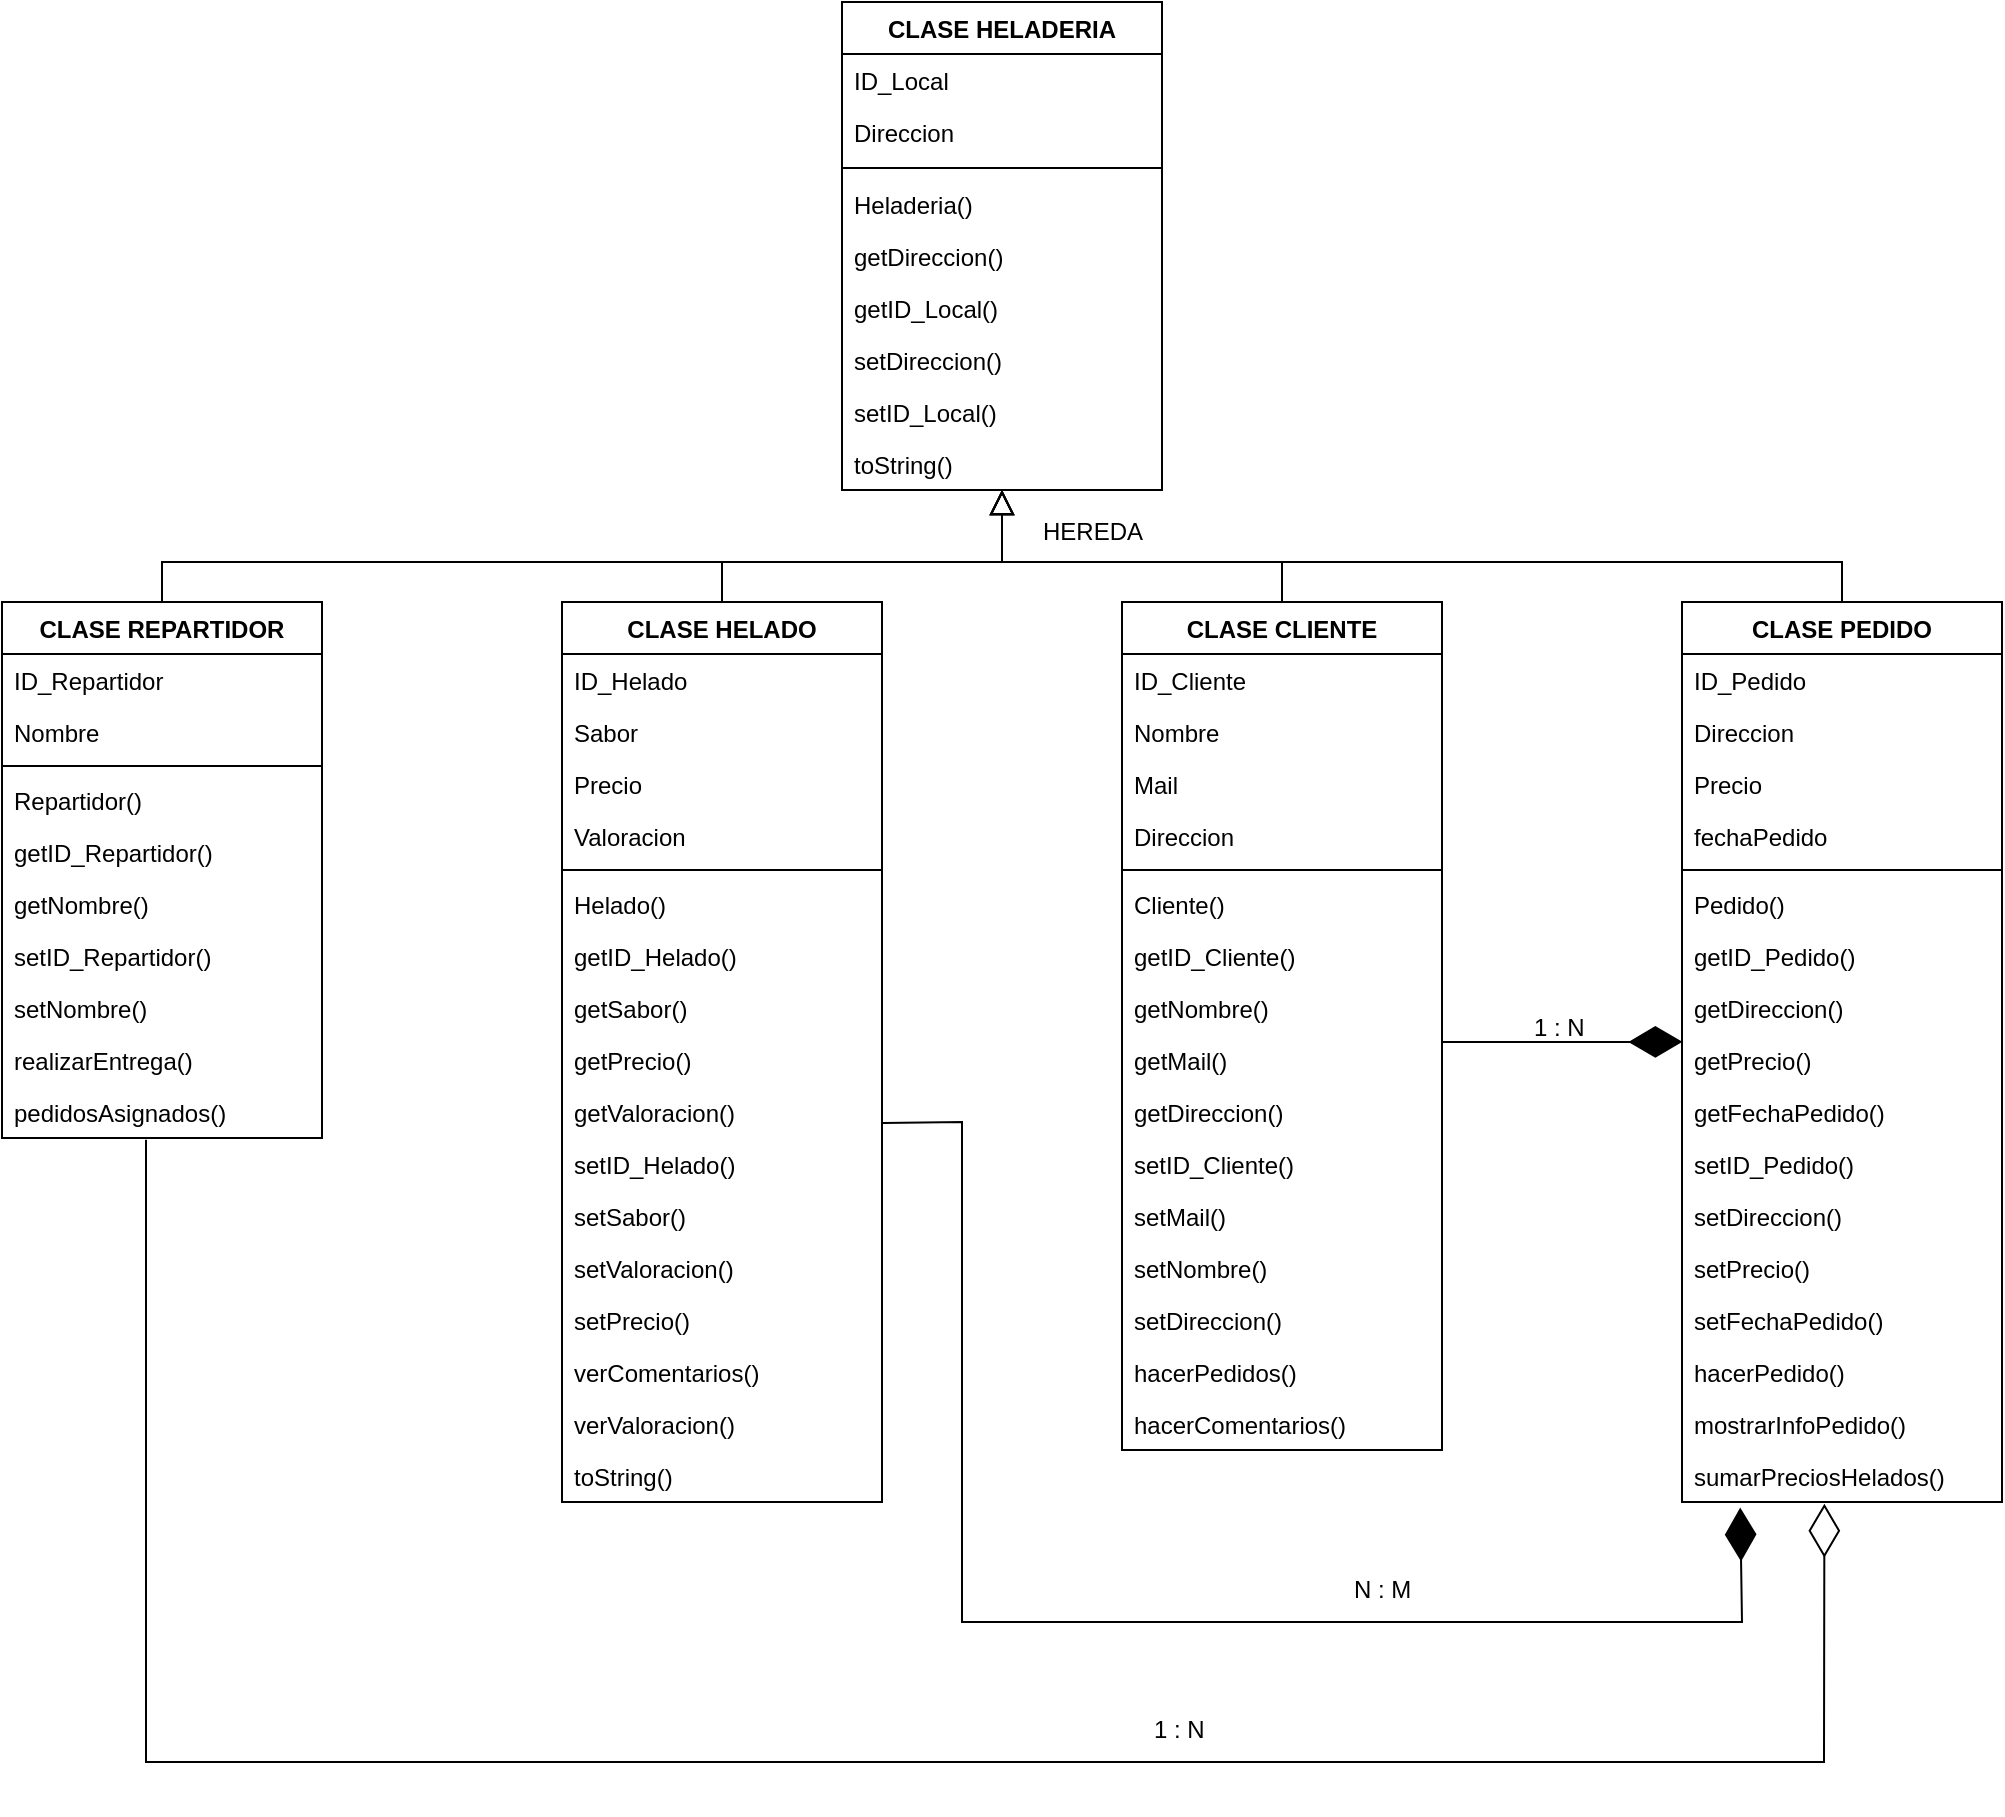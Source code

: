 <mxfile version="24.3.0" type="device">
  <diagram id="C5RBs43oDa-KdzZeNtuy" name="Page-1">
    <mxGraphModel dx="4261" dy="1418" grid="1" gridSize="10" guides="1" tooltips="1" connect="1" arrows="1" fold="1" page="1" pageScale="1" pageWidth="827" pageHeight="1169" math="0" shadow="0">
      <root>
        <mxCell id="WIyWlLk6GJQsqaUBKTNV-0" />
        <mxCell id="WIyWlLk6GJQsqaUBKTNV-1" parent="WIyWlLk6GJQsqaUBKTNV-0" />
        <mxCell id="jjuekwnC7UtyecZjWXf9-85" value="CLASE HELADERIA" style="swimlane;fontStyle=1;align=center;verticalAlign=top;childLayout=stackLayout;horizontal=1;startSize=26;horizontalStack=0;resizeParent=1;resizeParentMax=0;resizeLast=0;collapsible=1;marginBottom=0;whiteSpace=wrap;html=1;" vertex="1" parent="WIyWlLk6GJQsqaUBKTNV-1">
          <mxGeometry x="-1180" y="50" width="160" height="244" as="geometry">
            <mxRectangle x="120" y="106" width="150" height="30" as="alternateBounds" />
          </mxGeometry>
        </mxCell>
        <mxCell id="jjuekwnC7UtyecZjWXf9-86" value="ID_Local" style="text;strokeColor=none;fillColor=none;align=left;verticalAlign=top;spacingLeft=4;spacingRight=4;overflow=hidden;rotatable=0;points=[[0,0.5],[1,0.5]];portConstraint=eastwest;whiteSpace=wrap;html=1;" vertex="1" parent="jjuekwnC7UtyecZjWXf9-85">
          <mxGeometry y="26" width="160" height="26" as="geometry" />
        </mxCell>
        <mxCell id="jjuekwnC7UtyecZjWXf9-87" value="Direccion" style="text;strokeColor=none;fillColor=none;align=left;verticalAlign=top;spacingLeft=4;spacingRight=4;overflow=hidden;rotatable=0;points=[[0,0.5],[1,0.5]];portConstraint=eastwest;whiteSpace=wrap;html=1;" vertex="1" parent="jjuekwnC7UtyecZjWXf9-85">
          <mxGeometry y="52" width="160" height="26" as="geometry" />
        </mxCell>
        <mxCell id="jjuekwnC7UtyecZjWXf9-88" value="" style="line;strokeWidth=1;fillColor=none;align=left;verticalAlign=middle;spacingTop=-1;spacingLeft=3;spacingRight=3;rotatable=0;labelPosition=right;points=[];portConstraint=eastwest;strokeColor=inherit;" vertex="1" parent="jjuekwnC7UtyecZjWXf9-85">
          <mxGeometry y="78" width="160" height="10" as="geometry" />
        </mxCell>
        <mxCell id="jjuekwnC7UtyecZjWXf9-89" value="Heladeria()" style="text;strokeColor=none;fillColor=none;align=left;verticalAlign=top;spacingLeft=4;spacingRight=4;overflow=hidden;rotatable=0;points=[[0,0.5],[1,0.5]];portConstraint=eastwest;whiteSpace=wrap;html=1;" vertex="1" parent="jjuekwnC7UtyecZjWXf9-85">
          <mxGeometry y="88" width="160" height="26" as="geometry" />
        </mxCell>
        <mxCell id="jjuekwnC7UtyecZjWXf9-90" value="getDireccion()" style="text;strokeColor=none;fillColor=none;align=left;verticalAlign=top;spacingLeft=4;spacingRight=4;overflow=hidden;rotatable=0;points=[[0,0.5],[1,0.5]];portConstraint=eastwest;whiteSpace=wrap;html=1;" vertex="1" parent="jjuekwnC7UtyecZjWXf9-85">
          <mxGeometry y="114" width="160" height="26" as="geometry" />
        </mxCell>
        <mxCell id="jjuekwnC7UtyecZjWXf9-91" value="getID_Local()" style="text;strokeColor=none;fillColor=none;align=left;verticalAlign=top;spacingLeft=4;spacingRight=4;overflow=hidden;rotatable=0;points=[[0,0.5],[1,0.5]];portConstraint=eastwest;whiteSpace=wrap;html=1;" vertex="1" parent="jjuekwnC7UtyecZjWXf9-85">
          <mxGeometry y="140" width="160" height="26" as="geometry" />
        </mxCell>
        <mxCell id="jjuekwnC7UtyecZjWXf9-92" value="setDireccion()" style="text;strokeColor=none;fillColor=none;align=left;verticalAlign=top;spacingLeft=4;spacingRight=4;overflow=hidden;rotatable=0;points=[[0,0.5],[1,0.5]];portConstraint=eastwest;whiteSpace=wrap;html=1;" vertex="1" parent="jjuekwnC7UtyecZjWXf9-85">
          <mxGeometry y="166" width="160" height="26" as="geometry" />
        </mxCell>
        <mxCell id="jjuekwnC7UtyecZjWXf9-93" value="setID_Local()" style="text;strokeColor=none;fillColor=none;align=left;verticalAlign=top;spacingLeft=4;spacingRight=4;overflow=hidden;rotatable=0;points=[[0,0.5],[1,0.5]];portConstraint=eastwest;whiteSpace=wrap;html=1;" vertex="1" parent="jjuekwnC7UtyecZjWXf9-85">
          <mxGeometry y="192" width="160" height="26" as="geometry" />
        </mxCell>
        <mxCell id="jjuekwnC7UtyecZjWXf9-94" value="toString()" style="text;strokeColor=none;fillColor=none;align=left;verticalAlign=top;spacingLeft=4;spacingRight=4;overflow=hidden;rotatable=0;points=[[0,0.5],[1,0.5]];portConstraint=eastwest;whiteSpace=wrap;html=1;" vertex="1" parent="jjuekwnC7UtyecZjWXf9-85">
          <mxGeometry y="218" width="160" height="26" as="geometry" />
        </mxCell>
        <mxCell id="jjuekwnC7UtyecZjWXf9-95" value="CLASE CLIENTE" style="swimlane;fontStyle=1;align=center;verticalAlign=top;childLayout=stackLayout;horizontal=1;startSize=26;horizontalStack=0;resizeParent=1;resizeParentMax=0;resizeLast=0;collapsible=1;marginBottom=0;whiteSpace=wrap;html=1;" vertex="1" parent="WIyWlLk6GJQsqaUBKTNV-1">
          <mxGeometry x="-1040" y="350" width="160" height="424" as="geometry">
            <mxRectangle x="50" y="320" width="130" height="30" as="alternateBounds" />
          </mxGeometry>
        </mxCell>
        <mxCell id="jjuekwnC7UtyecZjWXf9-96" value="ID_Cliente" style="text;strokeColor=none;fillColor=none;align=left;verticalAlign=top;spacingLeft=4;spacingRight=4;overflow=hidden;rotatable=0;points=[[0,0.5],[1,0.5]];portConstraint=eastwest;whiteSpace=wrap;html=1;" vertex="1" parent="jjuekwnC7UtyecZjWXf9-95">
          <mxGeometry y="26" width="160" height="26" as="geometry" />
        </mxCell>
        <mxCell id="jjuekwnC7UtyecZjWXf9-97" value="Nombre" style="text;strokeColor=none;fillColor=none;align=left;verticalAlign=top;spacingLeft=4;spacingRight=4;overflow=hidden;rotatable=0;points=[[0,0.5],[1,0.5]];portConstraint=eastwest;whiteSpace=wrap;html=1;" vertex="1" parent="jjuekwnC7UtyecZjWXf9-95">
          <mxGeometry y="52" width="160" height="26" as="geometry" />
        </mxCell>
        <mxCell id="jjuekwnC7UtyecZjWXf9-98" value="Mail" style="text;strokeColor=none;fillColor=none;align=left;verticalAlign=top;spacingLeft=4;spacingRight=4;overflow=hidden;rotatable=0;points=[[0,0.5],[1,0.5]];portConstraint=eastwest;whiteSpace=wrap;html=1;" vertex="1" parent="jjuekwnC7UtyecZjWXf9-95">
          <mxGeometry y="78" width="160" height="26" as="geometry" />
        </mxCell>
        <mxCell id="jjuekwnC7UtyecZjWXf9-99" value="Direccion" style="text;strokeColor=none;fillColor=none;align=left;verticalAlign=top;spacingLeft=4;spacingRight=4;overflow=hidden;rotatable=0;points=[[0,0.5],[1,0.5]];portConstraint=eastwest;whiteSpace=wrap;html=1;" vertex="1" parent="jjuekwnC7UtyecZjWXf9-95">
          <mxGeometry y="104" width="160" height="26" as="geometry" />
        </mxCell>
        <mxCell id="jjuekwnC7UtyecZjWXf9-100" value="" style="line;strokeWidth=1;fillColor=none;align=left;verticalAlign=middle;spacingTop=-1;spacingLeft=3;spacingRight=3;rotatable=0;labelPosition=right;points=[];portConstraint=eastwest;strokeColor=inherit;" vertex="1" parent="jjuekwnC7UtyecZjWXf9-95">
          <mxGeometry y="130" width="160" height="8" as="geometry" />
        </mxCell>
        <mxCell id="jjuekwnC7UtyecZjWXf9-101" value="Cliente()" style="text;strokeColor=none;fillColor=none;align=left;verticalAlign=top;spacingLeft=4;spacingRight=4;overflow=hidden;rotatable=0;points=[[0,0.5],[1,0.5]];portConstraint=eastwest;whiteSpace=wrap;html=1;" vertex="1" parent="jjuekwnC7UtyecZjWXf9-95">
          <mxGeometry y="138" width="160" height="26" as="geometry" />
        </mxCell>
        <mxCell id="jjuekwnC7UtyecZjWXf9-102" value="getID_Cliente()" style="text;strokeColor=none;fillColor=none;align=left;verticalAlign=top;spacingLeft=4;spacingRight=4;overflow=hidden;rotatable=0;points=[[0,0.5],[1,0.5]];portConstraint=eastwest;whiteSpace=wrap;html=1;" vertex="1" parent="jjuekwnC7UtyecZjWXf9-95">
          <mxGeometry y="164" width="160" height="26" as="geometry" />
        </mxCell>
        <mxCell id="jjuekwnC7UtyecZjWXf9-103" value="getNombre()" style="text;strokeColor=none;fillColor=none;align=left;verticalAlign=top;spacingLeft=4;spacingRight=4;overflow=hidden;rotatable=0;points=[[0,0.5],[1,0.5]];portConstraint=eastwest;whiteSpace=wrap;html=1;" vertex="1" parent="jjuekwnC7UtyecZjWXf9-95">
          <mxGeometry y="190" width="160" height="26" as="geometry" />
        </mxCell>
        <mxCell id="jjuekwnC7UtyecZjWXf9-104" value="getMail()" style="text;strokeColor=none;fillColor=none;align=left;verticalAlign=top;spacingLeft=4;spacingRight=4;overflow=hidden;rotatable=0;points=[[0,0.5],[1,0.5]];portConstraint=eastwest;whiteSpace=wrap;html=1;" vertex="1" parent="jjuekwnC7UtyecZjWXf9-95">
          <mxGeometry y="216" width="160" height="26" as="geometry" />
        </mxCell>
        <mxCell id="jjuekwnC7UtyecZjWXf9-105" value="getDireccion()" style="text;strokeColor=none;fillColor=none;align=left;verticalAlign=top;spacingLeft=4;spacingRight=4;overflow=hidden;rotatable=0;points=[[0,0.5],[1,0.5]];portConstraint=eastwest;whiteSpace=wrap;html=1;" vertex="1" parent="jjuekwnC7UtyecZjWXf9-95">
          <mxGeometry y="242" width="160" height="26" as="geometry" />
        </mxCell>
        <mxCell id="jjuekwnC7UtyecZjWXf9-106" value="setID_Cliente()" style="text;strokeColor=none;fillColor=none;align=left;verticalAlign=top;spacingLeft=4;spacingRight=4;overflow=hidden;rotatable=0;points=[[0,0.5],[1,0.5]];portConstraint=eastwest;whiteSpace=wrap;html=1;" vertex="1" parent="jjuekwnC7UtyecZjWXf9-95">
          <mxGeometry y="268" width="160" height="26" as="geometry" />
        </mxCell>
        <mxCell id="jjuekwnC7UtyecZjWXf9-107" value="setMail()" style="text;strokeColor=none;fillColor=none;align=left;verticalAlign=top;spacingLeft=4;spacingRight=4;overflow=hidden;rotatable=0;points=[[0,0.5],[1,0.5]];portConstraint=eastwest;whiteSpace=wrap;html=1;" vertex="1" parent="jjuekwnC7UtyecZjWXf9-95">
          <mxGeometry y="294" width="160" height="26" as="geometry" />
        </mxCell>
        <mxCell id="jjuekwnC7UtyecZjWXf9-108" value="setNombre()" style="text;strokeColor=none;fillColor=none;align=left;verticalAlign=top;spacingLeft=4;spacingRight=4;overflow=hidden;rotatable=0;points=[[0,0.5],[1,0.5]];portConstraint=eastwest;whiteSpace=wrap;html=1;" vertex="1" parent="jjuekwnC7UtyecZjWXf9-95">
          <mxGeometry y="320" width="160" height="26" as="geometry" />
        </mxCell>
        <mxCell id="jjuekwnC7UtyecZjWXf9-109" value="setDireccion()" style="text;strokeColor=none;fillColor=none;align=left;verticalAlign=top;spacingLeft=4;spacingRight=4;overflow=hidden;rotatable=0;points=[[0,0.5],[1,0.5]];portConstraint=eastwest;whiteSpace=wrap;html=1;" vertex="1" parent="jjuekwnC7UtyecZjWXf9-95">
          <mxGeometry y="346" width="160" height="26" as="geometry" />
        </mxCell>
        <mxCell id="jjuekwnC7UtyecZjWXf9-110" value="hacerPedidos()" style="text;strokeColor=none;fillColor=none;align=left;verticalAlign=top;spacingLeft=4;spacingRight=4;overflow=hidden;rotatable=0;points=[[0,0.5],[1,0.5]];portConstraint=eastwest;whiteSpace=wrap;html=1;" vertex="1" parent="jjuekwnC7UtyecZjWXf9-95">
          <mxGeometry y="372" width="160" height="26" as="geometry" />
        </mxCell>
        <mxCell id="jjuekwnC7UtyecZjWXf9-111" value="hacerComentarios()" style="text;strokeColor=none;fillColor=none;align=left;verticalAlign=top;spacingLeft=4;spacingRight=4;overflow=hidden;rotatable=0;points=[[0,0.5],[1,0.5]];portConstraint=eastwest;whiteSpace=wrap;html=1;" vertex="1" parent="jjuekwnC7UtyecZjWXf9-95">
          <mxGeometry y="398" width="160" height="26" as="geometry" />
        </mxCell>
        <mxCell id="jjuekwnC7UtyecZjWXf9-112" value="CLASE HELADO" style="swimlane;fontStyle=1;align=center;verticalAlign=top;childLayout=stackLayout;horizontal=1;startSize=26;horizontalStack=0;resizeParent=1;resizeParentMax=0;resizeLast=0;collapsible=1;marginBottom=0;whiteSpace=wrap;html=1;" vertex="1" parent="WIyWlLk6GJQsqaUBKTNV-1">
          <mxGeometry x="-1320" y="350" width="160" height="450" as="geometry" />
        </mxCell>
        <mxCell id="jjuekwnC7UtyecZjWXf9-113" value="ID_Helado" style="text;strokeColor=none;fillColor=none;align=left;verticalAlign=top;spacingLeft=4;spacingRight=4;overflow=hidden;rotatable=0;points=[[0,0.5],[1,0.5]];portConstraint=eastwest;whiteSpace=wrap;html=1;" vertex="1" parent="jjuekwnC7UtyecZjWXf9-112">
          <mxGeometry y="26" width="160" height="26" as="geometry" />
        </mxCell>
        <mxCell id="jjuekwnC7UtyecZjWXf9-114" value="Sabor" style="text;strokeColor=none;fillColor=none;align=left;verticalAlign=top;spacingLeft=4;spacingRight=4;overflow=hidden;rotatable=0;points=[[0,0.5],[1,0.5]];portConstraint=eastwest;whiteSpace=wrap;html=1;" vertex="1" parent="jjuekwnC7UtyecZjWXf9-112">
          <mxGeometry y="52" width="160" height="26" as="geometry" />
        </mxCell>
        <mxCell id="jjuekwnC7UtyecZjWXf9-115" value="Precio" style="text;strokeColor=none;fillColor=none;align=left;verticalAlign=top;spacingLeft=4;spacingRight=4;overflow=hidden;rotatable=0;points=[[0,0.5],[1,0.5]];portConstraint=eastwest;whiteSpace=wrap;html=1;" vertex="1" parent="jjuekwnC7UtyecZjWXf9-112">
          <mxGeometry y="78" width="160" height="26" as="geometry" />
        </mxCell>
        <mxCell id="jjuekwnC7UtyecZjWXf9-116" value="Valoracion" style="text;strokeColor=none;fillColor=none;align=left;verticalAlign=top;spacingLeft=4;spacingRight=4;overflow=hidden;rotatable=0;points=[[0,0.5],[1,0.5]];portConstraint=eastwest;whiteSpace=wrap;html=1;" vertex="1" parent="jjuekwnC7UtyecZjWXf9-112">
          <mxGeometry y="104" width="160" height="26" as="geometry" />
        </mxCell>
        <mxCell id="jjuekwnC7UtyecZjWXf9-117" value="" style="line;strokeWidth=1;fillColor=none;align=left;verticalAlign=middle;spacingTop=-1;spacingLeft=3;spacingRight=3;rotatable=0;labelPosition=right;points=[];portConstraint=eastwest;strokeColor=inherit;" vertex="1" parent="jjuekwnC7UtyecZjWXf9-112">
          <mxGeometry y="130" width="160" height="8" as="geometry" />
        </mxCell>
        <mxCell id="jjuekwnC7UtyecZjWXf9-118" value="Helado()" style="text;strokeColor=none;fillColor=none;align=left;verticalAlign=top;spacingLeft=4;spacingRight=4;overflow=hidden;rotatable=0;points=[[0,0.5],[1,0.5]];portConstraint=eastwest;whiteSpace=wrap;html=1;" vertex="1" parent="jjuekwnC7UtyecZjWXf9-112">
          <mxGeometry y="138" width="160" height="26" as="geometry" />
        </mxCell>
        <mxCell id="jjuekwnC7UtyecZjWXf9-119" value="getID_Helado()" style="text;strokeColor=none;fillColor=none;align=left;verticalAlign=top;spacingLeft=4;spacingRight=4;overflow=hidden;rotatable=0;points=[[0,0.5],[1,0.5]];portConstraint=eastwest;whiteSpace=wrap;html=1;" vertex="1" parent="jjuekwnC7UtyecZjWXf9-112">
          <mxGeometry y="164" width="160" height="26" as="geometry" />
        </mxCell>
        <mxCell id="jjuekwnC7UtyecZjWXf9-120" value="getSabor()" style="text;strokeColor=none;fillColor=none;align=left;verticalAlign=top;spacingLeft=4;spacingRight=4;overflow=hidden;rotatable=0;points=[[0,0.5],[1,0.5]];portConstraint=eastwest;whiteSpace=wrap;html=1;" vertex="1" parent="jjuekwnC7UtyecZjWXf9-112">
          <mxGeometry y="190" width="160" height="26" as="geometry" />
        </mxCell>
        <mxCell id="jjuekwnC7UtyecZjWXf9-121" value="getPrecio()" style="text;strokeColor=none;fillColor=none;align=left;verticalAlign=top;spacingLeft=4;spacingRight=4;overflow=hidden;rotatable=0;points=[[0,0.5],[1,0.5]];portConstraint=eastwest;whiteSpace=wrap;html=1;" vertex="1" parent="jjuekwnC7UtyecZjWXf9-112">
          <mxGeometry y="216" width="160" height="26" as="geometry" />
        </mxCell>
        <mxCell id="jjuekwnC7UtyecZjWXf9-122" value="getValoracion()" style="text;strokeColor=none;fillColor=none;align=left;verticalAlign=top;spacingLeft=4;spacingRight=4;overflow=hidden;rotatable=0;points=[[0,0.5],[1,0.5]];portConstraint=eastwest;whiteSpace=wrap;html=1;" vertex="1" parent="jjuekwnC7UtyecZjWXf9-112">
          <mxGeometry y="242" width="160" height="26" as="geometry" />
        </mxCell>
        <mxCell id="jjuekwnC7UtyecZjWXf9-123" value="setID_Helado()" style="text;strokeColor=none;fillColor=none;align=left;verticalAlign=top;spacingLeft=4;spacingRight=4;overflow=hidden;rotatable=0;points=[[0,0.5],[1,0.5]];portConstraint=eastwest;whiteSpace=wrap;html=1;" vertex="1" parent="jjuekwnC7UtyecZjWXf9-112">
          <mxGeometry y="268" width="160" height="26" as="geometry" />
        </mxCell>
        <mxCell id="jjuekwnC7UtyecZjWXf9-124" value="setSabor()" style="text;strokeColor=none;fillColor=none;align=left;verticalAlign=top;spacingLeft=4;spacingRight=4;overflow=hidden;rotatable=0;points=[[0,0.5],[1,0.5]];portConstraint=eastwest;whiteSpace=wrap;html=1;" vertex="1" parent="jjuekwnC7UtyecZjWXf9-112">
          <mxGeometry y="294" width="160" height="26" as="geometry" />
        </mxCell>
        <mxCell id="jjuekwnC7UtyecZjWXf9-125" value="setValoracion()" style="text;strokeColor=none;fillColor=none;align=left;verticalAlign=top;spacingLeft=4;spacingRight=4;overflow=hidden;rotatable=0;points=[[0,0.5],[1,0.5]];portConstraint=eastwest;whiteSpace=wrap;html=1;" vertex="1" parent="jjuekwnC7UtyecZjWXf9-112">
          <mxGeometry y="320" width="160" height="26" as="geometry" />
        </mxCell>
        <mxCell id="jjuekwnC7UtyecZjWXf9-126" value="setPrecio()" style="text;strokeColor=none;fillColor=none;align=left;verticalAlign=top;spacingLeft=4;spacingRight=4;overflow=hidden;rotatable=0;points=[[0,0.5],[1,0.5]];portConstraint=eastwest;whiteSpace=wrap;html=1;" vertex="1" parent="jjuekwnC7UtyecZjWXf9-112">
          <mxGeometry y="346" width="160" height="26" as="geometry" />
        </mxCell>
        <mxCell id="jjuekwnC7UtyecZjWXf9-127" value="verComentarios()" style="text;strokeColor=none;fillColor=none;align=left;verticalAlign=top;spacingLeft=4;spacingRight=4;overflow=hidden;rotatable=0;points=[[0,0.5],[1,0.5]];portConstraint=eastwest;whiteSpace=wrap;html=1;" vertex="1" parent="jjuekwnC7UtyecZjWXf9-112">
          <mxGeometry y="372" width="160" height="26" as="geometry" />
        </mxCell>
        <mxCell id="jjuekwnC7UtyecZjWXf9-128" value="verValoracion()" style="text;strokeColor=none;fillColor=none;align=left;verticalAlign=top;spacingLeft=4;spacingRight=4;overflow=hidden;rotatable=0;points=[[0,0.5],[1,0.5]];portConstraint=eastwest;whiteSpace=wrap;html=1;" vertex="1" parent="jjuekwnC7UtyecZjWXf9-112">
          <mxGeometry y="398" width="160" height="26" as="geometry" />
        </mxCell>
        <mxCell id="jjuekwnC7UtyecZjWXf9-129" value="toString()" style="text;strokeColor=none;fillColor=none;align=left;verticalAlign=top;spacingLeft=4;spacingRight=4;overflow=hidden;rotatable=0;points=[[0,0.5],[1,0.5]];portConstraint=eastwest;whiteSpace=wrap;html=1;" vertex="1" parent="jjuekwnC7UtyecZjWXf9-112">
          <mxGeometry y="424" width="160" height="26" as="geometry" />
        </mxCell>
        <mxCell id="jjuekwnC7UtyecZjWXf9-130" value="CLASE PEDIDO" style="swimlane;fontStyle=1;align=center;verticalAlign=top;childLayout=stackLayout;horizontal=1;startSize=26;horizontalStack=0;resizeParent=1;resizeParentMax=0;resizeLast=0;collapsible=1;marginBottom=0;whiteSpace=wrap;html=1;" vertex="1" parent="WIyWlLk6GJQsqaUBKTNV-1">
          <mxGeometry x="-760" y="350" width="160" height="450" as="geometry" />
        </mxCell>
        <mxCell id="jjuekwnC7UtyecZjWXf9-131" value="ID_Pedido" style="text;strokeColor=none;fillColor=none;align=left;verticalAlign=top;spacingLeft=4;spacingRight=4;overflow=hidden;rotatable=0;points=[[0,0.5],[1,0.5]];portConstraint=eastwest;whiteSpace=wrap;html=1;" vertex="1" parent="jjuekwnC7UtyecZjWXf9-130">
          <mxGeometry y="26" width="160" height="26" as="geometry" />
        </mxCell>
        <mxCell id="jjuekwnC7UtyecZjWXf9-132" value="Direccion" style="text;strokeColor=none;fillColor=none;align=left;verticalAlign=top;spacingLeft=4;spacingRight=4;overflow=hidden;rotatable=0;points=[[0,0.5],[1,0.5]];portConstraint=eastwest;whiteSpace=wrap;html=1;" vertex="1" parent="jjuekwnC7UtyecZjWXf9-130">
          <mxGeometry y="52" width="160" height="26" as="geometry" />
        </mxCell>
        <mxCell id="jjuekwnC7UtyecZjWXf9-133" value="Precio" style="text;strokeColor=none;fillColor=none;align=left;verticalAlign=top;spacingLeft=4;spacingRight=4;overflow=hidden;rotatable=0;points=[[0,0.5],[1,0.5]];portConstraint=eastwest;whiteSpace=wrap;html=1;" vertex="1" parent="jjuekwnC7UtyecZjWXf9-130">
          <mxGeometry y="78" width="160" height="26" as="geometry" />
        </mxCell>
        <mxCell id="jjuekwnC7UtyecZjWXf9-134" value="fechaPedido" style="text;strokeColor=none;fillColor=none;align=left;verticalAlign=top;spacingLeft=4;spacingRight=4;overflow=hidden;rotatable=0;points=[[0,0.5],[1,0.5]];portConstraint=eastwest;whiteSpace=wrap;html=1;" vertex="1" parent="jjuekwnC7UtyecZjWXf9-130">
          <mxGeometry y="104" width="160" height="26" as="geometry" />
        </mxCell>
        <mxCell id="jjuekwnC7UtyecZjWXf9-135" value="" style="line;strokeWidth=1;fillColor=none;align=left;verticalAlign=middle;spacingTop=-1;spacingLeft=3;spacingRight=3;rotatable=0;labelPosition=right;points=[];portConstraint=eastwest;strokeColor=inherit;" vertex="1" parent="jjuekwnC7UtyecZjWXf9-130">
          <mxGeometry y="130" width="160" height="8" as="geometry" />
        </mxCell>
        <mxCell id="jjuekwnC7UtyecZjWXf9-136" value="Pedido()" style="text;strokeColor=none;fillColor=none;align=left;verticalAlign=top;spacingLeft=4;spacingRight=4;overflow=hidden;rotatable=0;points=[[0,0.5],[1,0.5]];portConstraint=eastwest;whiteSpace=wrap;html=1;" vertex="1" parent="jjuekwnC7UtyecZjWXf9-130">
          <mxGeometry y="138" width="160" height="26" as="geometry" />
        </mxCell>
        <mxCell id="jjuekwnC7UtyecZjWXf9-137" value="getID_Pedido()" style="text;strokeColor=none;fillColor=none;align=left;verticalAlign=top;spacingLeft=4;spacingRight=4;overflow=hidden;rotatable=0;points=[[0,0.5],[1,0.5]];portConstraint=eastwest;whiteSpace=wrap;html=1;" vertex="1" parent="jjuekwnC7UtyecZjWXf9-130">
          <mxGeometry y="164" width="160" height="26" as="geometry" />
        </mxCell>
        <mxCell id="jjuekwnC7UtyecZjWXf9-138" value="getDireccion()" style="text;strokeColor=none;fillColor=none;align=left;verticalAlign=top;spacingLeft=4;spacingRight=4;overflow=hidden;rotatable=0;points=[[0,0.5],[1,0.5]];portConstraint=eastwest;whiteSpace=wrap;html=1;" vertex="1" parent="jjuekwnC7UtyecZjWXf9-130">
          <mxGeometry y="190" width="160" height="26" as="geometry" />
        </mxCell>
        <mxCell id="jjuekwnC7UtyecZjWXf9-139" value="getPrecio()" style="text;strokeColor=none;fillColor=none;align=left;verticalAlign=top;spacingLeft=4;spacingRight=4;overflow=hidden;rotatable=0;points=[[0,0.5],[1,0.5]];portConstraint=eastwest;whiteSpace=wrap;html=1;" vertex="1" parent="jjuekwnC7UtyecZjWXf9-130">
          <mxGeometry y="216" width="160" height="26" as="geometry" />
        </mxCell>
        <mxCell id="jjuekwnC7UtyecZjWXf9-140" value="getFechaPedido()" style="text;strokeColor=none;fillColor=none;align=left;verticalAlign=top;spacingLeft=4;spacingRight=4;overflow=hidden;rotatable=0;points=[[0,0.5],[1,0.5]];portConstraint=eastwest;whiteSpace=wrap;html=1;" vertex="1" parent="jjuekwnC7UtyecZjWXf9-130">
          <mxGeometry y="242" width="160" height="26" as="geometry" />
        </mxCell>
        <mxCell id="jjuekwnC7UtyecZjWXf9-141" value="setID_Pedido()" style="text;strokeColor=none;fillColor=none;align=left;verticalAlign=top;spacingLeft=4;spacingRight=4;overflow=hidden;rotatable=0;points=[[0,0.5],[1,0.5]];portConstraint=eastwest;whiteSpace=wrap;html=1;" vertex="1" parent="jjuekwnC7UtyecZjWXf9-130">
          <mxGeometry y="268" width="160" height="26" as="geometry" />
        </mxCell>
        <mxCell id="jjuekwnC7UtyecZjWXf9-142" value="setDireccion()" style="text;strokeColor=none;fillColor=none;align=left;verticalAlign=top;spacingLeft=4;spacingRight=4;overflow=hidden;rotatable=0;points=[[0,0.5],[1,0.5]];portConstraint=eastwest;whiteSpace=wrap;html=1;" vertex="1" parent="jjuekwnC7UtyecZjWXf9-130">
          <mxGeometry y="294" width="160" height="26" as="geometry" />
        </mxCell>
        <mxCell id="jjuekwnC7UtyecZjWXf9-143" value="setPrecio()" style="text;strokeColor=none;fillColor=none;align=left;verticalAlign=top;spacingLeft=4;spacingRight=4;overflow=hidden;rotatable=0;points=[[0,0.5],[1,0.5]];portConstraint=eastwest;whiteSpace=wrap;html=1;" vertex="1" parent="jjuekwnC7UtyecZjWXf9-130">
          <mxGeometry y="320" width="160" height="26" as="geometry" />
        </mxCell>
        <mxCell id="jjuekwnC7UtyecZjWXf9-144" value="setFechaPedido()" style="text;strokeColor=none;fillColor=none;align=left;verticalAlign=top;spacingLeft=4;spacingRight=4;overflow=hidden;rotatable=0;points=[[0,0.5],[1,0.5]];portConstraint=eastwest;whiteSpace=wrap;html=1;" vertex="1" parent="jjuekwnC7UtyecZjWXf9-130">
          <mxGeometry y="346" width="160" height="26" as="geometry" />
        </mxCell>
        <mxCell id="jjuekwnC7UtyecZjWXf9-145" value="hacerPedido()" style="text;strokeColor=none;fillColor=none;align=left;verticalAlign=top;spacingLeft=4;spacingRight=4;overflow=hidden;rotatable=0;points=[[0,0.5],[1,0.5]];portConstraint=eastwest;whiteSpace=wrap;html=1;" vertex="1" parent="jjuekwnC7UtyecZjWXf9-130">
          <mxGeometry y="372" width="160" height="26" as="geometry" />
        </mxCell>
        <mxCell id="jjuekwnC7UtyecZjWXf9-146" value="mostrarInfoPedido()" style="text;strokeColor=none;fillColor=none;align=left;verticalAlign=top;spacingLeft=4;spacingRight=4;overflow=hidden;rotatable=0;points=[[0,0.5],[1,0.5]];portConstraint=eastwest;whiteSpace=wrap;html=1;" vertex="1" parent="jjuekwnC7UtyecZjWXf9-130">
          <mxGeometry y="398" width="160" height="26" as="geometry" />
        </mxCell>
        <mxCell id="jjuekwnC7UtyecZjWXf9-147" value="sumarPreciosHelados()" style="text;strokeColor=none;fillColor=none;align=left;verticalAlign=top;spacingLeft=4;spacingRight=4;overflow=hidden;rotatable=0;points=[[0,0.5],[1,0.5]];portConstraint=eastwest;whiteSpace=wrap;html=1;" vertex="1" parent="jjuekwnC7UtyecZjWXf9-130">
          <mxGeometry y="424" width="160" height="26" as="geometry" />
        </mxCell>
        <mxCell id="jjuekwnC7UtyecZjWXf9-148" value="CLASE REPARTIDOR" style="swimlane;fontStyle=1;align=center;verticalAlign=top;childLayout=stackLayout;horizontal=1;startSize=26;horizontalStack=0;resizeParent=1;resizeParentMax=0;resizeLast=0;collapsible=1;marginBottom=0;whiteSpace=wrap;html=1;" vertex="1" parent="WIyWlLk6GJQsqaUBKTNV-1">
          <mxGeometry x="-1600" y="350" width="160" height="268" as="geometry">
            <mxRectangle x="50" y="320" width="130" height="30" as="alternateBounds" />
          </mxGeometry>
        </mxCell>
        <mxCell id="jjuekwnC7UtyecZjWXf9-149" value="ID_Repartidor" style="text;strokeColor=none;fillColor=none;align=left;verticalAlign=top;spacingLeft=4;spacingRight=4;overflow=hidden;rotatable=0;points=[[0,0.5],[1,0.5]];portConstraint=eastwest;whiteSpace=wrap;html=1;" vertex="1" parent="jjuekwnC7UtyecZjWXf9-148">
          <mxGeometry y="26" width="160" height="26" as="geometry" />
        </mxCell>
        <mxCell id="jjuekwnC7UtyecZjWXf9-150" value="Nombre" style="text;strokeColor=none;fillColor=none;align=left;verticalAlign=top;spacingLeft=4;spacingRight=4;overflow=hidden;rotatable=0;points=[[0,0.5],[1,0.5]];portConstraint=eastwest;whiteSpace=wrap;html=1;" vertex="1" parent="jjuekwnC7UtyecZjWXf9-148">
          <mxGeometry y="52" width="160" height="26" as="geometry" />
        </mxCell>
        <mxCell id="jjuekwnC7UtyecZjWXf9-151" value="" style="line;strokeWidth=1;fillColor=none;align=left;verticalAlign=middle;spacingTop=-1;spacingLeft=3;spacingRight=3;rotatable=0;labelPosition=right;points=[];portConstraint=eastwest;strokeColor=inherit;" vertex="1" parent="jjuekwnC7UtyecZjWXf9-148">
          <mxGeometry y="78" width="160" height="8" as="geometry" />
        </mxCell>
        <mxCell id="jjuekwnC7UtyecZjWXf9-152" value="Repartidor()" style="text;strokeColor=none;fillColor=none;align=left;verticalAlign=top;spacingLeft=4;spacingRight=4;overflow=hidden;rotatable=0;points=[[0,0.5],[1,0.5]];portConstraint=eastwest;whiteSpace=wrap;html=1;" vertex="1" parent="jjuekwnC7UtyecZjWXf9-148">
          <mxGeometry y="86" width="160" height="26" as="geometry" />
        </mxCell>
        <mxCell id="jjuekwnC7UtyecZjWXf9-153" value="getID_Repartidor()" style="text;strokeColor=none;fillColor=none;align=left;verticalAlign=top;spacingLeft=4;spacingRight=4;overflow=hidden;rotatable=0;points=[[0,0.5],[1,0.5]];portConstraint=eastwest;whiteSpace=wrap;html=1;" vertex="1" parent="jjuekwnC7UtyecZjWXf9-148">
          <mxGeometry y="112" width="160" height="26" as="geometry" />
        </mxCell>
        <mxCell id="jjuekwnC7UtyecZjWXf9-154" value="getNombre()" style="text;strokeColor=none;fillColor=none;align=left;verticalAlign=top;spacingLeft=4;spacingRight=4;overflow=hidden;rotatable=0;points=[[0,0.5],[1,0.5]];portConstraint=eastwest;whiteSpace=wrap;html=1;" vertex="1" parent="jjuekwnC7UtyecZjWXf9-148">
          <mxGeometry y="138" width="160" height="26" as="geometry" />
        </mxCell>
        <mxCell id="jjuekwnC7UtyecZjWXf9-155" value="setID_Repartidor()" style="text;strokeColor=none;fillColor=none;align=left;verticalAlign=top;spacingLeft=4;spacingRight=4;overflow=hidden;rotatable=0;points=[[0,0.5],[1,0.5]];portConstraint=eastwest;whiteSpace=wrap;html=1;" vertex="1" parent="jjuekwnC7UtyecZjWXf9-148">
          <mxGeometry y="164" width="160" height="26" as="geometry" />
        </mxCell>
        <mxCell id="jjuekwnC7UtyecZjWXf9-156" value="setNombre()" style="text;strokeColor=none;fillColor=none;align=left;verticalAlign=top;spacingLeft=4;spacingRight=4;overflow=hidden;rotatable=0;points=[[0,0.5],[1,0.5]];portConstraint=eastwest;whiteSpace=wrap;html=1;" vertex="1" parent="jjuekwnC7UtyecZjWXf9-148">
          <mxGeometry y="190" width="160" height="26" as="geometry" />
        </mxCell>
        <mxCell id="jjuekwnC7UtyecZjWXf9-157" value="realizarEntrega()" style="text;strokeColor=none;fillColor=none;align=left;verticalAlign=top;spacingLeft=4;spacingRight=4;overflow=hidden;rotatable=0;points=[[0,0.5],[1,0.5]];portConstraint=eastwest;whiteSpace=wrap;html=1;" vertex="1" parent="jjuekwnC7UtyecZjWXf9-148">
          <mxGeometry y="216" width="160" height="26" as="geometry" />
        </mxCell>
        <mxCell id="jjuekwnC7UtyecZjWXf9-158" value="pedidosAsignados()" style="text;strokeColor=none;fillColor=none;align=left;verticalAlign=top;spacingLeft=4;spacingRight=4;overflow=hidden;rotatable=0;points=[[0,0.5],[1,0.5]];portConstraint=eastwest;whiteSpace=wrap;html=1;" vertex="1" parent="jjuekwnC7UtyecZjWXf9-148">
          <mxGeometry y="242" width="160" height="26" as="geometry" />
        </mxCell>
        <mxCell id="jjuekwnC7UtyecZjWXf9-159" value="" style="endArrow=block;endSize=10;endFill=0;shadow=0;strokeWidth=1;rounded=0;curved=0;edgeStyle=elbowEdgeStyle;elbow=vertical;exitX=0.5;exitY=0;exitDx=0;exitDy=0;" edge="1" parent="WIyWlLk6GJQsqaUBKTNV-1" source="jjuekwnC7UtyecZjWXf9-130">
          <mxGeometry width="160" relative="1" as="geometry">
            <mxPoint x="-680" y="344" as="sourcePoint" />
            <mxPoint x="-1100" y="294" as="targetPoint" />
            <Array as="points">
              <mxPoint x="-890" y="330" />
              <mxPoint x="-901" y="314" />
            </Array>
          </mxGeometry>
        </mxCell>
        <mxCell id="jjuekwnC7UtyecZjWXf9-160" value="" style="endArrow=block;endSize=10;endFill=0;shadow=0;strokeWidth=1;rounded=0;curved=0;edgeStyle=elbowEdgeStyle;elbow=vertical;exitX=0.5;exitY=0;exitDx=0;exitDy=0;entryX=0.497;entryY=1.024;entryDx=0;entryDy=0;entryPerimeter=0;" edge="1" parent="WIyWlLk6GJQsqaUBKTNV-1" source="jjuekwnC7UtyecZjWXf9-148">
          <mxGeometry width="160" relative="1" as="geometry">
            <mxPoint x="-1519.52" y="349.38" as="sourcePoint" />
            <mxPoint x="-1100.0" y="294.004" as="targetPoint" />
            <Array as="points">
              <mxPoint x="-1310" y="330" />
            </Array>
          </mxGeometry>
        </mxCell>
        <mxCell id="jjuekwnC7UtyecZjWXf9-161" value="" style="endArrow=block;endSize=10;endFill=0;shadow=0;strokeWidth=1;rounded=0;curved=0;edgeStyle=elbowEdgeStyle;elbow=vertical;exitX=0.5;exitY=0;exitDx=0;exitDy=0;entryX=0.5;entryY=1;entryDx=0;entryDy=0;" edge="1" parent="WIyWlLk6GJQsqaUBKTNV-1" source="jjuekwnC7UtyecZjWXf9-112" target="jjuekwnC7UtyecZjWXf9-85">
          <mxGeometry width="160" relative="1" as="geometry">
            <mxPoint x="-1198" y="354.0" as="sourcePoint" />
            <mxPoint x="-1120" y="294" as="targetPoint" />
            <Array as="points">
              <mxPoint x="-1160" y="330" />
            </Array>
          </mxGeometry>
        </mxCell>
        <mxCell id="jjuekwnC7UtyecZjWXf9-162" value="" style="endArrow=block;endSize=10;endFill=0;shadow=0;strokeWidth=1;rounded=0;curved=0;edgeStyle=elbowEdgeStyle;elbow=vertical;exitX=0.5;exitY=0;exitDx=0;exitDy=0;" edge="1" parent="WIyWlLk6GJQsqaUBKTNV-1" source="jjuekwnC7UtyecZjWXf9-95">
          <mxGeometry width="160" relative="1" as="geometry">
            <mxPoint x="-960" y="344" as="sourcePoint" />
            <mxPoint x="-1100" y="294" as="targetPoint" />
            <Array as="points">
              <mxPoint x="-1030" y="330" />
            </Array>
          </mxGeometry>
        </mxCell>
        <mxCell id="jjuekwnC7UtyecZjWXf9-169" value="HEREDA" style="text;html=1;align=center;verticalAlign=middle;resizable=0;points=[];autosize=1;strokeColor=none;fillColor=none;" vertex="1" parent="WIyWlLk6GJQsqaUBKTNV-1">
          <mxGeometry x="-1090" y="300" width="70" height="30" as="geometry" />
        </mxCell>
        <mxCell id="jjuekwnC7UtyecZjWXf9-170" value="" style="endArrow=diamondThin;endFill=1;endSize=24;html=1;rounded=0;entryX=0.001;entryY=0.151;entryDx=0;entryDy=0;entryPerimeter=0;" edge="1" parent="WIyWlLk6GJQsqaUBKTNV-1" target="jjuekwnC7UtyecZjWXf9-139">
          <mxGeometry width="160" relative="1" as="geometry">
            <mxPoint x="-880" y="570" as="sourcePoint" />
            <mxPoint x="-770" y="570" as="targetPoint" />
          </mxGeometry>
        </mxCell>
        <mxCell id="jjuekwnC7UtyecZjWXf9-173" value="1 : N" style="text;strokeColor=none;fillColor=none;align=left;verticalAlign=top;spacingLeft=4;spacingRight=4;overflow=hidden;rotatable=0;points=[[0,0.5],[1,0.5]];portConstraint=eastwest;whiteSpace=wrap;html=1;" vertex="1" parent="WIyWlLk6GJQsqaUBKTNV-1">
          <mxGeometry x="-840" y="549" width="40" height="26" as="geometry" />
        </mxCell>
        <mxCell id="jjuekwnC7UtyecZjWXf9-175" value="" style="endArrow=diamondThin;endFill=1;endSize=24;html=1;rounded=0;entryX=0.182;entryY=1.108;entryDx=0;entryDy=0;entryPerimeter=0;exitX=1.003;exitY=0.71;exitDx=0;exitDy=0;exitPerimeter=0;" edge="1" parent="WIyWlLk6GJQsqaUBKTNV-1" source="jjuekwnC7UtyecZjWXf9-122" target="jjuekwnC7UtyecZjWXf9-147">
          <mxGeometry width="160" relative="1" as="geometry">
            <mxPoint x="-1120" y="610" as="sourcePoint" />
            <mxPoint x="-730" y="830" as="targetPoint" />
            <Array as="points">
              <mxPoint x="-1120" y="610" />
              <mxPoint x="-1120" y="860" />
              <mxPoint x="-730" y="860" />
            </Array>
          </mxGeometry>
        </mxCell>
        <mxCell id="jjuekwnC7UtyecZjWXf9-176" value="N : M" style="text;strokeColor=none;fillColor=none;align=left;verticalAlign=top;spacingLeft=4;spacingRight=4;overflow=hidden;rotatable=0;points=[[0,0.5],[1,0.5]];portConstraint=eastwest;whiteSpace=wrap;html=1;" vertex="1" parent="WIyWlLk6GJQsqaUBKTNV-1">
          <mxGeometry x="-930" y="830" width="40" height="26" as="geometry" />
        </mxCell>
        <mxCell id="jjuekwnC7UtyecZjWXf9-177" value="" style="endArrow=diamondThin;endFill=0;endSize=24;html=1;rounded=0;entryX=0.445;entryY=1.034;entryDx=0;entryDy=0;entryPerimeter=0;exitX=0.45;exitY=1.034;exitDx=0;exitDy=0;exitPerimeter=0;" edge="1" parent="WIyWlLk6GJQsqaUBKTNV-1" source="jjuekwnC7UtyecZjWXf9-158" target="jjuekwnC7UtyecZjWXf9-147">
          <mxGeometry width="160" relative="1" as="geometry">
            <mxPoint x="-1470" y="650" as="sourcePoint" />
            <mxPoint x="-700" y="830" as="targetPoint" />
            <Array as="points">
              <mxPoint x="-1528" y="930" />
              <mxPoint x="-980" y="930" />
              <mxPoint x="-689" y="930" />
            </Array>
          </mxGeometry>
        </mxCell>
        <mxCell id="jjuekwnC7UtyecZjWXf9-178" value="1 : N" style="text;strokeColor=none;fillColor=none;align=left;verticalAlign=top;spacingLeft=4;spacingRight=4;overflow=hidden;rotatable=0;points=[[0,0.5],[1,0.5]];portConstraint=eastwest;whiteSpace=wrap;html=1;" vertex="1" parent="WIyWlLk6GJQsqaUBKTNV-1">
          <mxGeometry x="-1030" y="900" width="40" height="26" as="geometry" />
        </mxCell>
      </root>
    </mxGraphModel>
  </diagram>
</mxfile>
